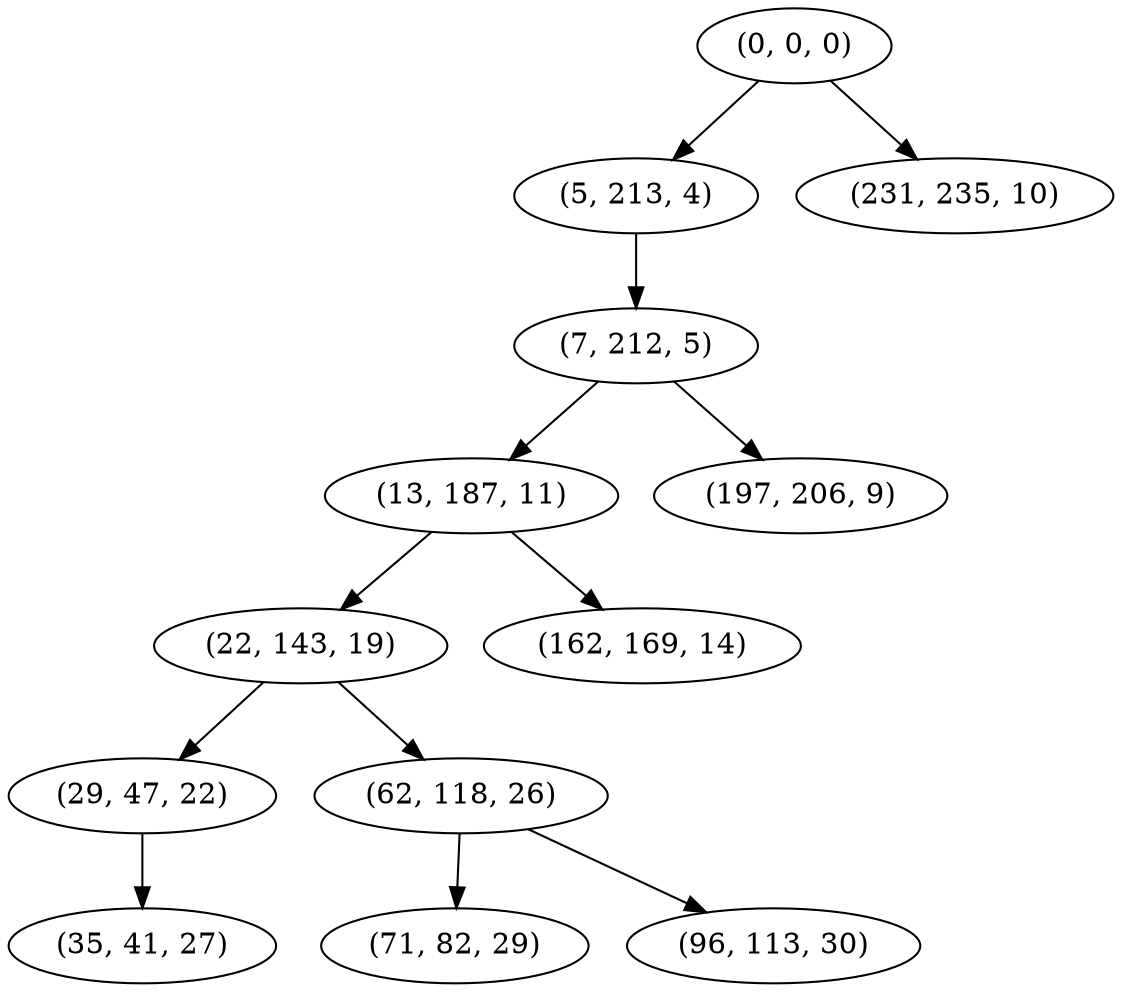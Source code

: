 digraph tree {
    "(0, 0, 0)";
    "(5, 213, 4)";
    "(7, 212, 5)";
    "(13, 187, 11)";
    "(22, 143, 19)";
    "(29, 47, 22)";
    "(35, 41, 27)";
    "(62, 118, 26)";
    "(71, 82, 29)";
    "(96, 113, 30)";
    "(162, 169, 14)";
    "(197, 206, 9)";
    "(231, 235, 10)";
    "(0, 0, 0)" -> "(5, 213, 4)";
    "(0, 0, 0)" -> "(231, 235, 10)";
    "(5, 213, 4)" -> "(7, 212, 5)";
    "(7, 212, 5)" -> "(13, 187, 11)";
    "(7, 212, 5)" -> "(197, 206, 9)";
    "(13, 187, 11)" -> "(22, 143, 19)";
    "(13, 187, 11)" -> "(162, 169, 14)";
    "(22, 143, 19)" -> "(29, 47, 22)";
    "(22, 143, 19)" -> "(62, 118, 26)";
    "(29, 47, 22)" -> "(35, 41, 27)";
    "(62, 118, 26)" -> "(71, 82, 29)";
    "(62, 118, 26)" -> "(96, 113, 30)";
}
